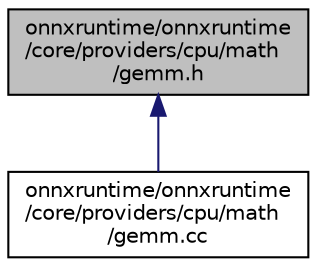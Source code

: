 digraph "onnxruntime/onnxruntime/core/providers/cpu/math/gemm.h"
{
  edge [fontname="Helvetica",fontsize="10",labelfontname="Helvetica",labelfontsize="10"];
  node [fontname="Helvetica",fontsize="10",shape=record];
  Node73 [label="onnxruntime/onnxruntime\l/core/providers/cpu/math\l/gemm.h",height=0.2,width=0.4,color="black", fillcolor="grey75", style="filled", fontcolor="black"];
  Node73 -> Node74 [dir="back",color="midnightblue",fontsize="10",style="solid"];
  Node74 [label="onnxruntime/onnxruntime\l/core/providers/cpu/math\l/gemm.cc",height=0.2,width=0.4,color="black", fillcolor="white", style="filled",URL="$cpu_2math_2gemm_8cc.html"];
}
